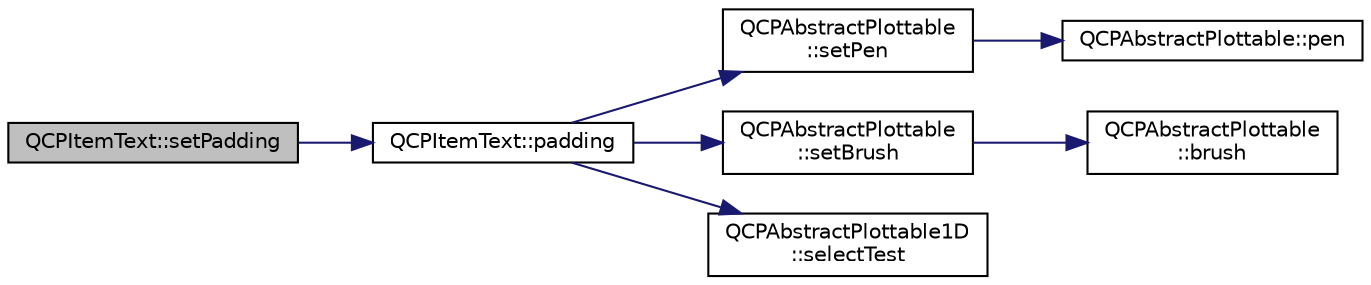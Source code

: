 digraph "QCPItemText::setPadding"
{
  edge [fontname="Helvetica",fontsize="10",labelfontname="Helvetica",labelfontsize="10"];
  node [fontname="Helvetica",fontsize="10",shape=record];
  rankdir="LR";
  Node125 [label="QCPItemText::setPadding",height=0.2,width=0.4,color="black", fillcolor="grey75", style="filled", fontcolor="black"];
  Node125 -> Node126 [color="midnightblue",fontsize="10",style="solid",fontname="Helvetica"];
  Node126 [label="QCPItemText::padding",height=0.2,width=0.4,color="black", fillcolor="white", style="filled",URL="$class_q_c_p_item_text.html#a5a598618350b40446d031fa9dc15fba7"];
  Node126 -> Node127 [color="midnightblue",fontsize="10",style="solid",fontname="Helvetica"];
  Node127 [label="QCPAbstractPlottable\l::setPen",height=0.2,width=0.4,color="black", fillcolor="white", style="filled",URL="$class_q_c_p_abstract_plottable.html#ab74b09ae4c0e7e13142fe4b5bf46cac7"];
  Node127 -> Node128 [color="midnightblue",fontsize="10",style="solid",fontname="Helvetica"];
  Node128 [label="QCPAbstractPlottable::pen",height=0.2,width=0.4,color="black", fillcolor="white", style="filled",URL="$class_q_c_p_abstract_plottable.html#ad5972efc31344e5a7a78ab4f8864b2d3"];
  Node126 -> Node129 [color="midnightblue",fontsize="10",style="solid",fontname="Helvetica"];
  Node129 [label="QCPAbstractPlottable\l::setBrush",height=0.2,width=0.4,color="black", fillcolor="white", style="filled",URL="$class_q_c_p_abstract_plottable.html#a7a4b92144dca6453a1f0f210e27edc74"];
  Node129 -> Node130 [color="midnightblue",fontsize="10",style="solid",fontname="Helvetica"];
  Node130 [label="QCPAbstractPlottable\l::brush",height=0.2,width=0.4,color="black", fillcolor="white", style="filled",URL="$class_q_c_p_abstract_plottable.html#a893b4896dfd92b68b05b2600b80f5826"];
  Node126 -> Node131 [color="midnightblue",fontsize="10",style="solid",fontname="Helvetica"];
  Node131 [label="QCPAbstractPlottable1D\l::selectTest",height=0.2,width=0.4,color="black", fillcolor="white", style="filled",URL="$class_q_c_p_abstract_plottable1_d.html#a4611b43bcb6441b2154eb4f4e0a33db2"];
}
